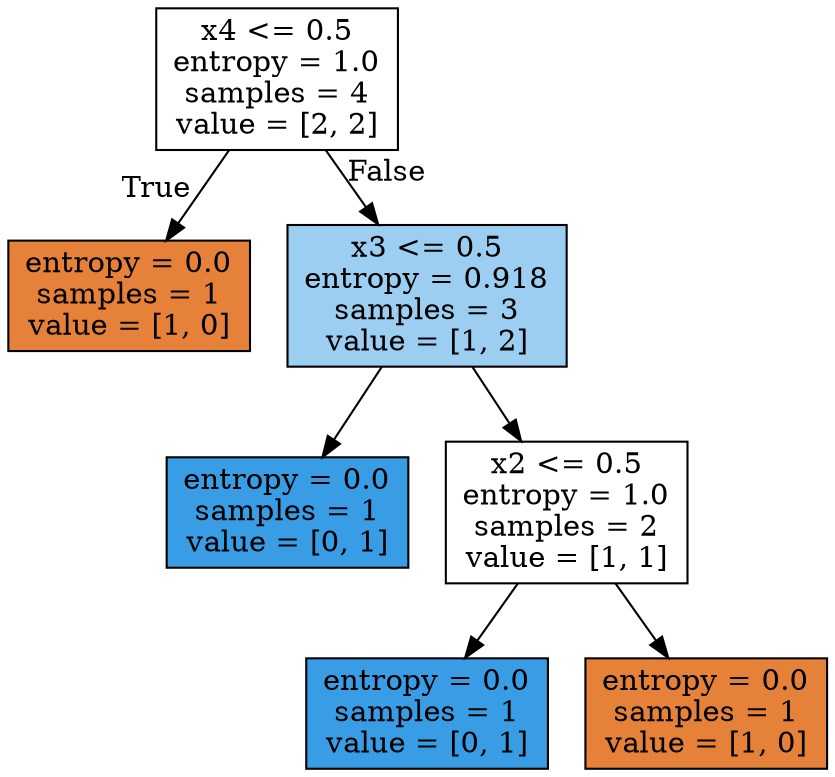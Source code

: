 digraph Tree {
node [shape=box, style="filled", color="black"] ;
0 [label="x4 <= 0.5\nentropy = 1.0\nsamples = 4\nvalue = [2, 2]", fillcolor="#ffffff"] ;
1 [label="entropy = 0.0\nsamples = 1\nvalue = [1, 0]", fillcolor="#e58139"] ;
0 -> 1 [labeldistance=2.5, labelangle=45, headlabel="True"] ;
2 [label="x3 <= 0.5\nentropy = 0.918\nsamples = 3\nvalue = [1, 2]", fillcolor="#9ccef2"] ;
0 -> 2 [labeldistance=2.5, labelangle=-45, headlabel="False"] ;
3 [label="entropy = 0.0\nsamples = 1\nvalue = [0, 1]", fillcolor="#399de5"] ;
2 -> 3 ;
4 [label="x2 <= 0.5\nentropy = 1.0\nsamples = 2\nvalue = [1, 1]", fillcolor="#ffffff"] ;
2 -> 4 ;
5 [label="entropy = 0.0\nsamples = 1\nvalue = [0, 1]", fillcolor="#399de5"] ;
4 -> 5 ;
6 [label="entropy = 0.0\nsamples = 1\nvalue = [1, 0]", fillcolor="#e58139"] ;
4 -> 6 ;
}
